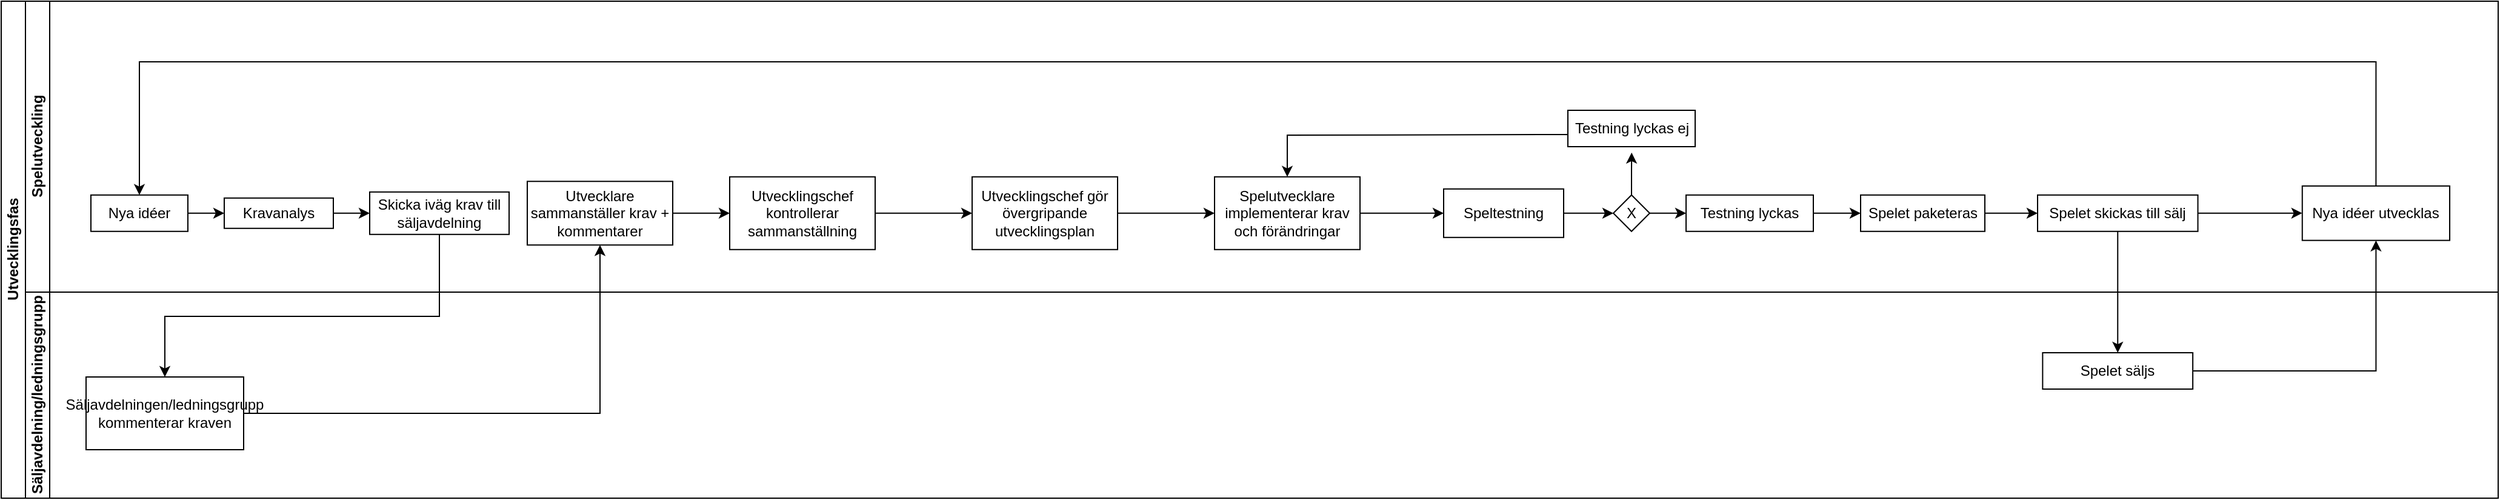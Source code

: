 <mxfile version="24.7.17">
  <diagram id="prtHgNgQTEPvFCAcTncT" name="Page-1">
    <mxGraphModel dx="2565" dy="1648" grid="1" gridSize="10" guides="1" tooltips="1" connect="1" arrows="1" fold="1" page="1" pageScale="1" pageWidth="827" pageHeight="1169" math="0" shadow="0">
      <root>
        <mxCell id="0" />
        <mxCell id="1" parent="0" />
        <mxCell id="dNxyNK7c78bLwvsdeMH5-19" value="Utvecklingsfas" style="swimlane;html=1;childLayout=stackLayout;resizeParent=1;resizeParentMax=0;horizontal=0;startSize=20;horizontalStack=0;" parent="1" vertex="1">
          <mxGeometry x="120" y="230" width="2060" height="410" as="geometry" />
        </mxCell>
        <mxCell id="dNxyNK7c78bLwvsdeMH5-20" value="Spelutveckling" style="swimlane;html=1;startSize=20;horizontal=0;" parent="dNxyNK7c78bLwvsdeMH5-19" vertex="1">
          <mxGeometry x="20" width="2040" height="240" as="geometry" />
        </mxCell>
        <mxCell id="benG8j_t6gKuDIGaQDt3-3" value="" style="edgeStyle=orthogonalEdgeStyle;rounded=0;orthogonalLoop=1;jettySize=auto;html=1;" edge="1" parent="dNxyNK7c78bLwvsdeMH5-20" source="benG8j_t6gKuDIGaQDt3-1" target="benG8j_t6gKuDIGaQDt3-2">
          <mxGeometry relative="1" as="geometry" />
        </mxCell>
        <mxCell id="benG8j_t6gKuDIGaQDt3-1" value="Nya idéer" style="rounded=0;whiteSpace=wrap;html=1;" vertex="1" parent="dNxyNK7c78bLwvsdeMH5-20">
          <mxGeometry x="54" y="159.89" width="80" height="30" as="geometry" />
        </mxCell>
        <mxCell id="benG8j_t6gKuDIGaQDt3-5" value="" style="edgeStyle=orthogonalEdgeStyle;rounded=0;orthogonalLoop=1;jettySize=auto;html=1;" edge="1" parent="dNxyNK7c78bLwvsdeMH5-20" source="benG8j_t6gKuDIGaQDt3-2" target="benG8j_t6gKuDIGaQDt3-4">
          <mxGeometry relative="1" as="geometry" />
        </mxCell>
        <mxCell id="benG8j_t6gKuDIGaQDt3-2" value="Kravanalys" style="whiteSpace=wrap;html=1;rounded=0;" vertex="1" parent="dNxyNK7c78bLwvsdeMH5-20">
          <mxGeometry x="164" y="162.39" width="90" height="25" as="geometry" />
        </mxCell>
        <mxCell id="benG8j_t6gKuDIGaQDt3-4" value="Skicka iväg krav till säljavdelning" style="whiteSpace=wrap;html=1;rounded=0;" vertex="1" parent="dNxyNK7c78bLwvsdeMH5-20">
          <mxGeometry x="284" y="157.39" width="115" height="35" as="geometry" />
        </mxCell>
        <mxCell id="benG8j_t6gKuDIGaQDt3-12" value="" style="edgeStyle=orthogonalEdgeStyle;rounded=0;orthogonalLoop=1;jettySize=auto;html=1;" edge="1" parent="dNxyNK7c78bLwvsdeMH5-20" source="benG8j_t6gKuDIGaQDt3-10" target="benG8j_t6gKuDIGaQDt3-11">
          <mxGeometry relative="1" as="geometry" />
        </mxCell>
        <mxCell id="benG8j_t6gKuDIGaQDt3-10" value="Utvecklare sammanställer krav + kommentarer" style="rounded=0;whiteSpace=wrap;html=1;" vertex="1" parent="dNxyNK7c78bLwvsdeMH5-20">
          <mxGeometry x="414" y="148.64" width="120" height="52.5" as="geometry" />
        </mxCell>
        <mxCell id="benG8j_t6gKuDIGaQDt3-14" value="" style="edgeStyle=orthogonalEdgeStyle;rounded=0;orthogonalLoop=1;jettySize=auto;html=1;" edge="1" parent="dNxyNK7c78bLwvsdeMH5-20" source="benG8j_t6gKuDIGaQDt3-11" target="benG8j_t6gKuDIGaQDt3-13">
          <mxGeometry relative="1" as="geometry" />
        </mxCell>
        <mxCell id="benG8j_t6gKuDIGaQDt3-11" value="Utvecklingschef kontrollerar sammanställning " style="whiteSpace=wrap;html=1;rounded=0;" vertex="1" parent="dNxyNK7c78bLwvsdeMH5-20">
          <mxGeometry x="581" y="144.89" width="120" height="60" as="geometry" />
        </mxCell>
        <mxCell id="benG8j_t6gKuDIGaQDt3-17" value="" style="edgeStyle=orthogonalEdgeStyle;rounded=0;orthogonalLoop=1;jettySize=auto;html=1;" edge="1" parent="dNxyNK7c78bLwvsdeMH5-20" source="benG8j_t6gKuDIGaQDt3-13" target="benG8j_t6gKuDIGaQDt3-16">
          <mxGeometry relative="1" as="geometry" />
        </mxCell>
        <mxCell id="benG8j_t6gKuDIGaQDt3-13" value="Utvecklingschef gör övergripande utvecklingsplan" style="whiteSpace=wrap;html=1;rounded=0;" vertex="1" parent="dNxyNK7c78bLwvsdeMH5-20">
          <mxGeometry x="781" y="144.89" width="120" height="60" as="geometry" />
        </mxCell>
        <mxCell id="benG8j_t6gKuDIGaQDt3-20" value="" style="edgeStyle=orthogonalEdgeStyle;rounded=0;orthogonalLoop=1;jettySize=auto;html=1;" edge="1" parent="dNxyNK7c78bLwvsdeMH5-20" source="benG8j_t6gKuDIGaQDt3-16" target="benG8j_t6gKuDIGaQDt3-19">
          <mxGeometry relative="1" as="geometry" />
        </mxCell>
        <mxCell id="benG8j_t6gKuDIGaQDt3-16" value="Spelutvecklare implementerar krav och förändringar" style="whiteSpace=wrap;html=1;rounded=0;" vertex="1" parent="dNxyNK7c78bLwvsdeMH5-20">
          <mxGeometry x="981" y="144.89" width="120" height="60" as="geometry" />
        </mxCell>
        <mxCell id="benG8j_t6gKuDIGaQDt3-22" value="" style="edgeStyle=orthogonalEdgeStyle;rounded=0;orthogonalLoop=1;jettySize=auto;html=1;" edge="1" parent="dNxyNK7c78bLwvsdeMH5-20" source="benG8j_t6gKuDIGaQDt3-19" target="benG8j_t6gKuDIGaQDt3-21">
          <mxGeometry relative="1" as="geometry" />
        </mxCell>
        <mxCell id="benG8j_t6gKuDIGaQDt3-19" value="Speltestning" style="whiteSpace=wrap;html=1;rounded=0;" vertex="1" parent="dNxyNK7c78bLwvsdeMH5-20">
          <mxGeometry x="1170" y="154.89" width="99" height="40" as="geometry" />
        </mxCell>
        <mxCell id="benG8j_t6gKuDIGaQDt3-24" value="" style="edgeStyle=orthogonalEdgeStyle;rounded=0;orthogonalLoop=1;jettySize=auto;html=1;" edge="1" parent="dNxyNK7c78bLwvsdeMH5-20" source="benG8j_t6gKuDIGaQDt3-21" target="benG8j_t6gKuDIGaQDt3-23">
          <mxGeometry relative="1" as="geometry" />
        </mxCell>
        <mxCell id="benG8j_t6gKuDIGaQDt3-26" value="" style="edgeStyle=orthogonalEdgeStyle;rounded=0;orthogonalLoop=1;jettySize=auto;html=1;" edge="1" parent="dNxyNK7c78bLwvsdeMH5-20" source="benG8j_t6gKuDIGaQDt3-21">
          <mxGeometry relative="1" as="geometry">
            <mxPoint x="1325.111" y="124.89" as="targetPoint" />
          </mxGeometry>
        </mxCell>
        <mxCell id="benG8j_t6gKuDIGaQDt3-21" value="X" style="rhombus;whiteSpace=wrap;html=1;" vertex="1" parent="dNxyNK7c78bLwvsdeMH5-20">
          <mxGeometry x="1310" y="159.89" width="30" height="30" as="geometry" />
        </mxCell>
        <mxCell id="benG8j_t6gKuDIGaQDt3-29" value="" style="edgeStyle=orthogonalEdgeStyle;rounded=0;orthogonalLoop=1;jettySize=auto;html=1;" edge="1" parent="dNxyNK7c78bLwvsdeMH5-20" source="benG8j_t6gKuDIGaQDt3-23" target="benG8j_t6gKuDIGaQDt3-28">
          <mxGeometry relative="1" as="geometry" />
        </mxCell>
        <mxCell id="benG8j_t6gKuDIGaQDt3-23" value="Testning lyckas" style="whiteSpace=wrap;html=1;" vertex="1" parent="dNxyNK7c78bLwvsdeMH5-20">
          <mxGeometry x="1370" y="159.89" width="105" height="30" as="geometry" />
        </mxCell>
        <mxCell id="benG8j_t6gKuDIGaQDt3-27" style="edgeStyle=orthogonalEdgeStyle;rounded=0;orthogonalLoop=1;jettySize=auto;html=1;entryX=0.5;entryY=0;entryDx=0;entryDy=0;" edge="1" parent="dNxyNK7c78bLwvsdeMH5-20" target="benG8j_t6gKuDIGaQDt3-16">
          <mxGeometry relative="1" as="geometry">
            <mxPoint x="1272.5" y="110.001" as="sourcePoint" />
          </mxGeometry>
        </mxCell>
        <mxCell id="benG8j_t6gKuDIGaQDt3-25" value="Testning lyckas ej" style="whiteSpace=wrap;html=1;" vertex="1" parent="dNxyNK7c78bLwvsdeMH5-20">
          <mxGeometry x="1272.5" y="90" width="105" height="30" as="geometry" />
        </mxCell>
        <mxCell id="benG8j_t6gKuDIGaQDt3-31" value="" style="edgeStyle=orthogonalEdgeStyle;rounded=0;orthogonalLoop=1;jettySize=auto;html=1;" edge="1" parent="dNxyNK7c78bLwvsdeMH5-20" source="benG8j_t6gKuDIGaQDt3-28" target="benG8j_t6gKuDIGaQDt3-30">
          <mxGeometry relative="1" as="geometry" />
        </mxCell>
        <mxCell id="benG8j_t6gKuDIGaQDt3-28" value="Spelet paketeras" style="whiteSpace=wrap;html=1;" vertex="1" parent="dNxyNK7c78bLwvsdeMH5-20">
          <mxGeometry x="1514" y="159.89" width="102.5" height="30" as="geometry" />
        </mxCell>
        <mxCell id="benG8j_t6gKuDIGaQDt3-36" value="" style="edgeStyle=orthogonalEdgeStyle;rounded=0;orthogonalLoop=1;jettySize=auto;html=1;" edge="1" parent="dNxyNK7c78bLwvsdeMH5-20" source="benG8j_t6gKuDIGaQDt3-30" target="benG8j_t6gKuDIGaQDt3-35">
          <mxGeometry relative="1" as="geometry" />
        </mxCell>
        <mxCell id="benG8j_t6gKuDIGaQDt3-30" value="Spelet skickas till sälj" style="whiteSpace=wrap;html=1;" vertex="1" parent="dNxyNK7c78bLwvsdeMH5-20">
          <mxGeometry x="1660" y="159.89" width="132.25" height="30" as="geometry" />
        </mxCell>
        <mxCell id="benG8j_t6gKuDIGaQDt3-40" style="edgeStyle=orthogonalEdgeStyle;rounded=0;orthogonalLoop=1;jettySize=auto;html=1;exitX=0.5;exitY=0;exitDx=0;exitDy=0;entryX=0.5;entryY=0;entryDx=0;entryDy=0;" edge="1" parent="dNxyNK7c78bLwvsdeMH5-20" source="benG8j_t6gKuDIGaQDt3-35" target="benG8j_t6gKuDIGaQDt3-1">
          <mxGeometry relative="1" as="geometry">
            <Array as="points">
              <mxPoint x="1939" y="50" />
              <mxPoint x="94" y="50" />
            </Array>
          </mxGeometry>
        </mxCell>
        <mxCell id="benG8j_t6gKuDIGaQDt3-35" value="Nya idéer utvecklas" style="whiteSpace=wrap;html=1;" vertex="1" parent="dNxyNK7c78bLwvsdeMH5-20">
          <mxGeometry x="1878.38" y="152.44" width="121.63" height="44.89" as="geometry" />
        </mxCell>
        <mxCell id="dNxyNK7c78bLwvsdeMH5-21" value="Säljavdelning/ledningsgrupp" style="swimlane;html=1;startSize=20;horizontal=0;" parent="dNxyNK7c78bLwvsdeMH5-19" vertex="1">
          <mxGeometry x="20" y="240" width="2040" height="170" as="geometry" />
        </mxCell>
        <mxCell id="benG8j_t6gKuDIGaQDt3-6" value="Säljavdelningen/ledningsgrupp kommenterar kraven" style="whiteSpace=wrap;html=1;rounded=0;" vertex="1" parent="dNxyNK7c78bLwvsdeMH5-21">
          <mxGeometry x="50" y="70" width="130" height="60" as="geometry" />
        </mxCell>
        <mxCell id="benG8j_t6gKuDIGaQDt3-33" value="Spelet säljs" style="whiteSpace=wrap;html=1;" vertex="1" parent="dNxyNK7c78bLwvsdeMH5-21">
          <mxGeometry x="1664.18" y="50" width="123.88" height="30" as="geometry" />
        </mxCell>
        <mxCell id="benG8j_t6gKuDIGaQDt3-9" style="edgeStyle=orthogonalEdgeStyle;rounded=0;orthogonalLoop=1;jettySize=auto;html=1;" edge="1" parent="dNxyNK7c78bLwvsdeMH5-19" source="benG8j_t6gKuDIGaQDt3-6" target="benG8j_t6gKuDIGaQDt3-10">
          <mxGeometry relative="1" as="geometry">
            <mxPoint x="450" y="250" as="targetPoint" />
          </mxGeometry>
        </mxCell>
        <mxCell id="benG8j_t6gKuDIGaQDt3-18" style="edgeStyle=orthogonalEdgeStyle;rounded=0;orthogonalLoop=1;jettySize=auto;html=1;exitX=0.5;exitY=1;exitDx=0;exitDy=0;entryX=0.5;entryY=0;entryDx=0;entryDy=0;" edge="1" parent="dNxyNK7c78bLwvsdeMH5-19" source="benG8j_t6gKuDIGaQDt3-4" target="benG8j_t6gKuDIGaQDt3-6">
          <mxGeometry relative="1" as="geometry">
            <Array as="points">
              <mxPoint x="361" y="260" />
              <mxPoint x="135" y="260" />
            </Array>
          </mxGeometry>
        </mxCell>
        <mxCell id="benG8j_t6gKuDIGaQDt3-34" value="" style="edgeStyle=orthogonalEdgeStyle;rounded=0;orthogonalLoop=1;jettySize=auto;html=1;" edge="1" parent="dNxyNK7c78bLwvsdeMH5-19" source="benG8j_t6gKuDIGaQDt3-30" target="benG8j_t6gKuDIGaQDt3-33">
          <mxGeometry relative="1" as="geometry" />
        </mxCell>
        <mxCell id="benG8j_t6gKuDIGaQDt3-38" style="edgeStyle=orthogonalEdgeStyle;rounded=0;orthogonalLoop=1;jettySize=auto;html=1;entryX=0.5;entryY=1;entryDx=0;entryDy=0;" edge="1" parent="dNxyNK7c78bLwvsdeMH5-19" source="benG8j_t6gKuDIGaQDt3-33" target="benG8j_t6gKuDIGaQDt3-35">
          <mxGeometry relative="1" as="geometry" />
        </mxCell>
      </root>
    </mxGraphModel>
  </diagram>
</mxfile>
